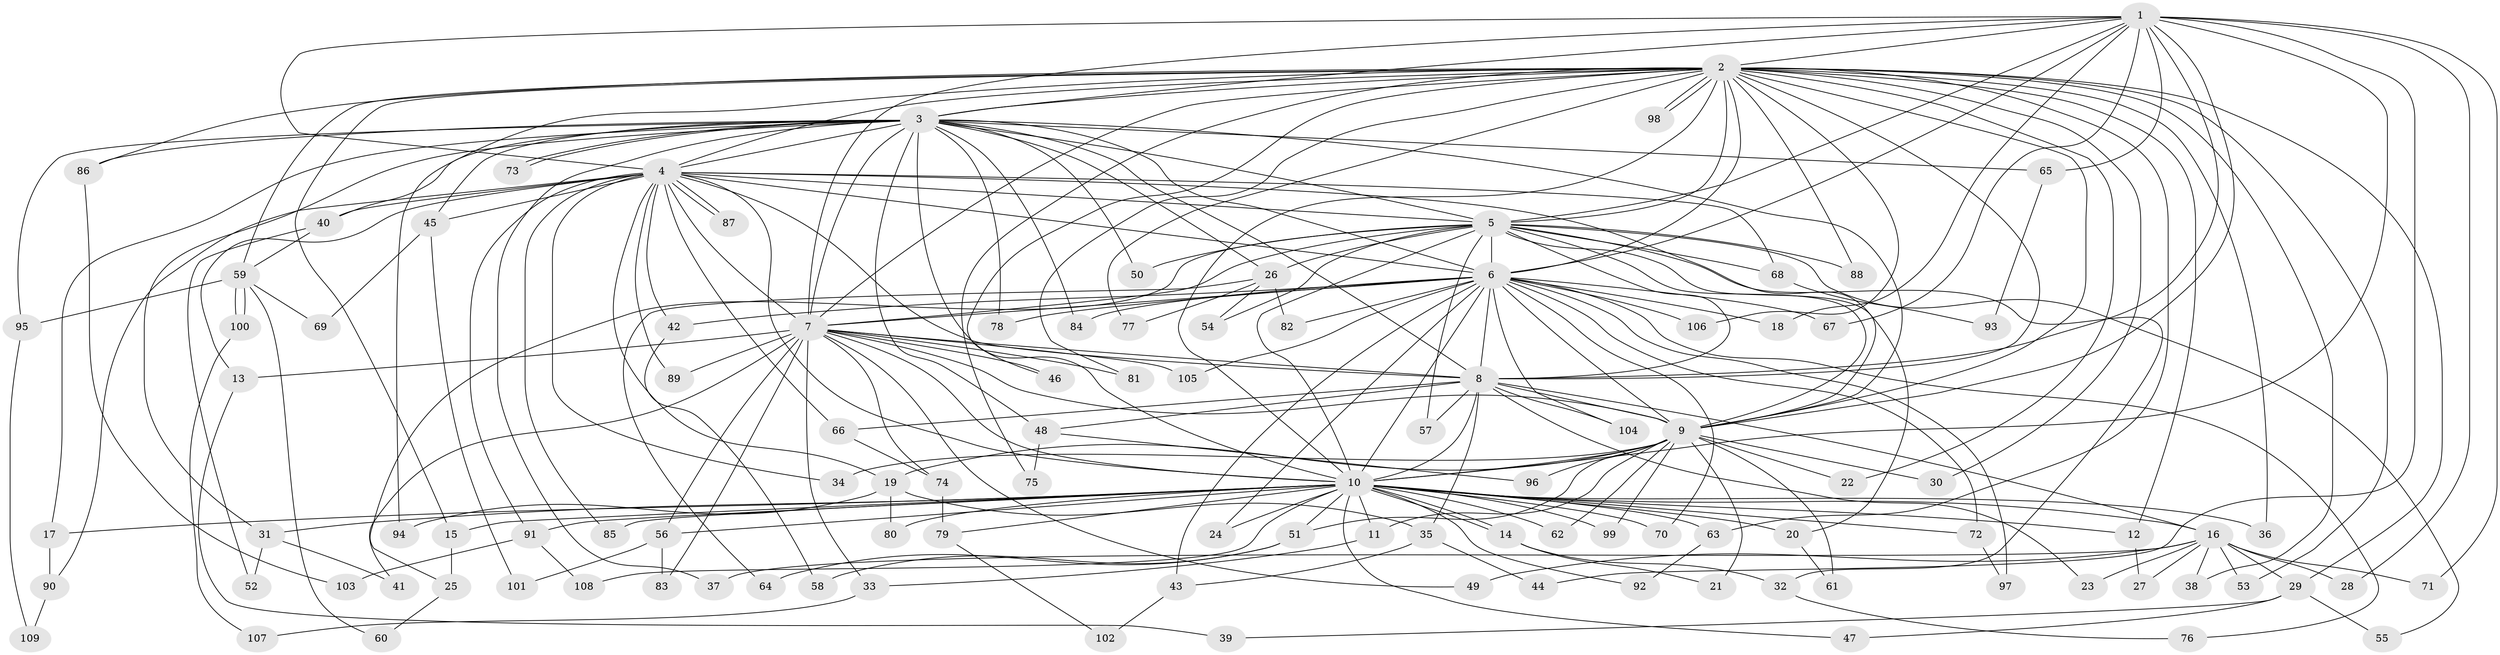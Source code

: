 // coarse degree distribution, {14: 0.012345679012345678, 28: 0.012345679012345678, 22: 0.012345679012345678, 26: 0.012345679012345678, 18: 0.024691358024691357, 20: 0.012345679012345678, 17: 0.012345679012345678, 27: 0.012345679012345678, 4: 0.08641975308641975, 3: 0.1728395061728395, 5: 0.024691358024691357, 10: 0.012345679012345678, 2: 0.5432098765432098, 6: 0.024691358024691357, 7: 0.012345679012345678, 1: 0.012345679012345678}
// Generated by graph-tools (version 1.1) at 2025/51/02/27/25 19:51:48]
// undirected, 109 vertices, 243 edges
graph export_dot {
graph [start="1"]
  node [color=gray90,style=filled];
  1;
  2;
  3;
  4;
  5;
  6;
  7;
  8;
  9;
  10;
  11;
  12;
  13;
  14;
  15;
  16;
  17;
  18;
  19;
  20;
  21;
  22;
  23;
  24;
  25;
  26;
  27;
  28;
  29;
  30;
  31;
  32;
  33;
  34;
  35;
  36;
  37;
  38;
  39;
  40;
  41;
  42;
  43;
  44;
  45;
  46;
  47;
  48;
  49;
  50;
  51;
  52;
  53;
  54;
  55;
  56;
  57;
  58;
  59;
  60;
  61;
  62;
  63;
  64;
  65;
  66;
  67;
  68;
  69;
  70;
  71;
  72;
  73;
  74;
  75;
  76;
  77;
  78;
  79;
  80;
  81;
  82;
  83;
  84;
  85;
  86;
  87;
  88;
  89;
  90;
  91;
  92;
  93;
  94;
  95;
  96;
  97;
  98;
  99;
  100;
  101;
  102;
  103;
  104;
  105;
  106;
  107;
  108;
  109;
  1 -- 2;
  1 -- 3;
  1 -- 4;
  1 -- 5;
  1 -- 6;
  1 -- 7;
  1 -- 8;
  1 -- 9;
  1 -- 10;
  1 -- 18;
  1 -- 28;
  1 -- 44;
  1 -- 65;
  1 -- 67;
  1 -- 71;
  2 -- 3;
  2 -- 4;
  2 -- 5;
  2 -- 6;
  2 -- 7;
  2 -- 8;
  2 -- 9;
  2 -- 10;
  2 -- 12;
  2 -- 15;
  2 -- 22;
  2 -- 29;
  2 -- 30;
  2 -- 36;
  2 -- 38;
  2 -- 46;
  2 -- 53;
  2 -- 59;
  2 -- 63;
  2 -- 75;
  2 -- 77;
  2 -- 81;
  2 -- 86;
  2 -- 88;
  2 -- 94;
  2 -- 98;
  2 -- 98;
  2 -- 106;
  3 -- 4;
  3 -- 5;
  3 -- 6;
  3 -- 7;
  3 -- 8;
  3 -- 9;
  3 -- 10;
  3 -- 17;
  3 -- 26;
  3 -- 31;
  3 -- 37;
  3 -- 40;
  3 -- 45;
  3 -- 48;
  3 -- 50;
  3 -- 65;
  3 -- 73;
  3 -- 73;
  3 -- 78;
  3 -- 84;
  3 -- 86;
  3 -- 95;
  4 -- 5;
  4 -- 6;
  4 -- 7;
  4 -- 8;
  4 -- 9;
  4 -- 10;
  4 -- 13;
  4 -- 19;
  4 -- 34;
  4 -- 40;
  4 -- 42;
  4 -- 45;
  4 -- 66;
  4 -- 68;
  4 -- 85;
  4 -- 87;
  4 -- 87;
  4 -- 89;
  4 -- 90;
  4 -- 91;
  5 -- 6;
  5 -- 7;
  5 -- 8;
  5 -- 9;
  5 -- 10;
  5 -- 20;
  5 -- 25;
  5 -- 26;
  5 -- 32;
  5 -- 50;
  5 -- 54;
  5 -- 55;
  5 -- 57;
  5 -- 68;
  5 -- 88;
  6 -- 7;
  6 -- 8;
  6 -- 9;
  6 -- 10;
  6 -- 18;
  6 -- 24;
  6 -- 42;
  6 -- 43;
  6 -- 67;
  6 -- 70;
  6 -- 72;
  6 -- 76;
  6 -- 78;
  6 -- 82;
  6 -- 84;
  6 -- 97;
  6 -- 104;
  6 -- 105;
  6 -- 106;
  7 -- 8;
  7 -- 9;
  7 -- 10;
  7 -- 13;
  7 -- 33;
  7 -- 41;
  7 -- 46;
  7 -- 49;
  7 -- 56;
  7 -- 74;
  7 -- 81;
  7 -- 83;
  7 -- 89;
  7 -- 105;
  8 -- 9;
  8 -- 10;
  8 -- 16;
  8 -- 23;
  8 -- 35;
  8 -- 48;
  8 -- 57;
  8 -- 66;
  8 -- 104;
  9 -- 10;
  9 -- 11;
  9 -- 19;
  9 -- 21;
  9 -- 22;
  9 -- 30;
  9 -- 34;
  9 -- 51;
  9 -- 61;
  9 -- 62;
  9 -- 96;
  9 -- 99;
  10 -- 11;
  10 -- 12;
  10 -- 14;
  10 -- 14;
  10 -- 15;
  10 -- 16;
  10 -- 17;
  10 -- 20;
  10 -- 24;
  10 -- 31;
  10 -- 36;
  10 -- 47;
  10 -- 51;
  10 -- 56;
  10 -- 62;
  10 -- 63;
  10 -- 70;
  10 -- 72;
  10 -- 79;
  10 -- 80;
  10 -- 85;
  10 -- 91;
  10 -- 92;
  10 -- 99;
  10 -- 108;
  11 -- 33;
  12 -- 27;
  13 -- 39;
  14 -- 21;
  14 -- 32;
  15 -- 25;
  16 -- 23;
  16 -- 27;
  16 -- 28;
  16 -- 29;
  16 -- 37;
  16 -- 38;
  16 -- 49;
  16 -- 53;
  16 -- 71;
  17 -- 90;
  19 -- 35;
  19 -- 80;
  19 -- 94;
  20 -- 61;
  25 -- 60;
  26 -- 54;
  26 -- 64;
  26 -- 77;
  26 -- 82;
  29 -- 39;
  29 -- 47;
  29 -- 55;
  31 -- 41;
  31 -- 52;
  32 -- 76;
  33 -- 107;
  35 -- 43;
  35 -- 44;
  40 -- 52;
  40 -- 59;
  42 -- 58;
  43 -- 102;
  45 -- 69;
  45 -- 101;
  48 -- 75;
  48 -- 96;
  51 -- 58;
  51 -- 64;
  56 -- 83;
  56 -- 101;
  59 -- 60;
  59 -- 69;
  59 -- 95;
  59 -- 100;
  59 -- 100;
  63 -- 92;
  65 -- 93;
  66 -- 74;
  68 -- 93;
  72 -- 97;
  74 -- 79;
  79 -- 102;
  86 -- 103;
  90 -- 109;
  91 -- 103;
  91 -- 108;
  95 -- 109;
  100 -- 107;
}
